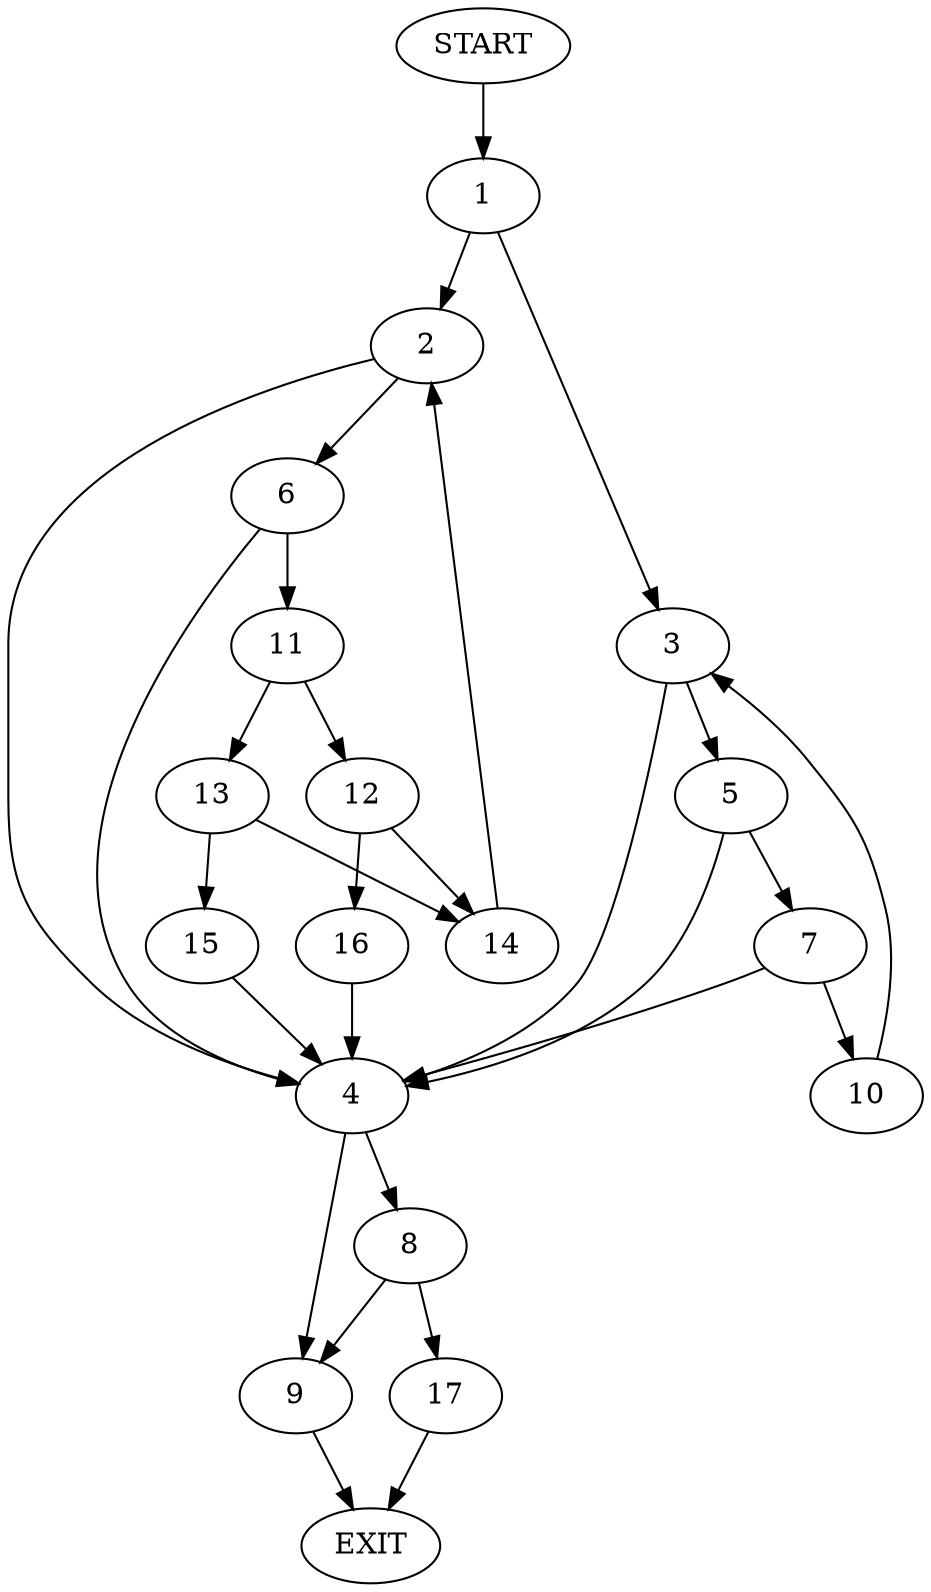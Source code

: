 digraph {
0 [label="START"]
18 [label="EXIT"]
0 -> 1
1 -> 2
1 -> 3
3 -> 4
3 -> 5
2 -> 6
2 -> 4
5 -> 7
5 -> 4
4 -> 8
4 -> 9
7 -> 10
7 -> 4
10 -> 3
6 -> 11
6 -> 4
11 -> 12
11 -> 13
13 -> 14
13 -> 15
12 -> 14
12 -> 16
14 -> 2
16 -> 4
15 -> 4
8 -> 9
8 -> 17
9 -> 18
17 -> 18
}
